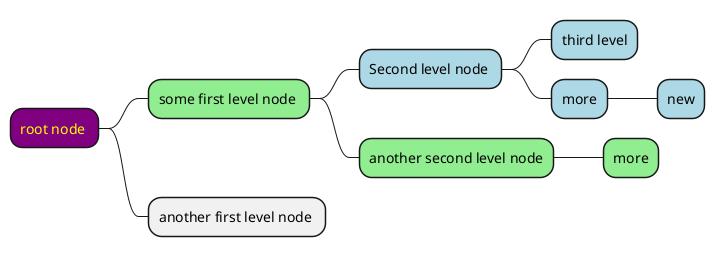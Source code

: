 @startmindmap

<style>
mindmapDiagram {
    .root {
        BackgroundColor purple
        FontColor Yellow
        FontName Impact
    }
    .myStyle * {
        BackgroundColor lightgreen
    }
    .myStyle1 * {
        BackgroundColor lightblue
    }
}
</style>

* root node <<root>>
    * some first level node <<myStyle>>
        * Second level node <<myStyle1>>
            * third level
            * more
                * new
        * another second level node
            * more
    * another first level node 
@endmindmap